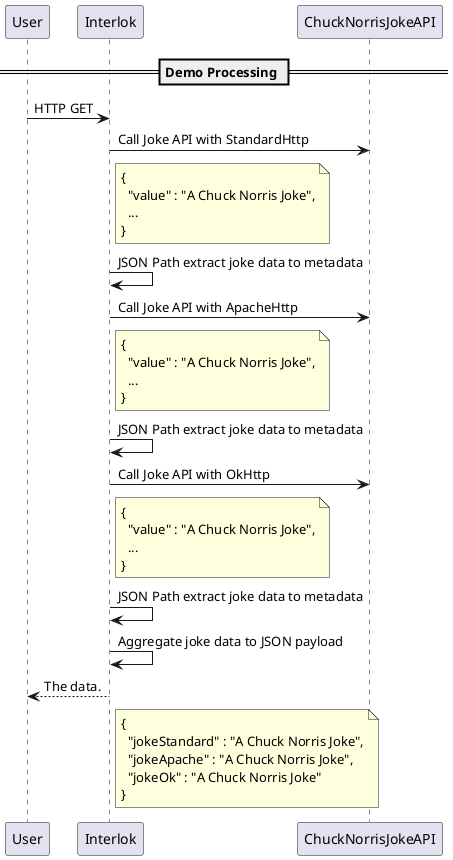 @startuml "Via Interlok"

participant User
participant Interlok
participant ChuckNorrisJokeAPI

== Demo Processing ==
User->Interlok: HTTP GET
Interlok->ChuckNorrisJokeAPI: Call Joke API with StandardHttp
note right of Interlok
{
  "value" : "A Chuck Norris Joke",
  ...
}
end note
Interlok->Interlok: JSON Path extract joke data to metadata
Interlok->ChuckNorrisJokeAPI: Call Joke API with ApacheHttp
note right of Interlok
{
  "value" : "A Chuck Norris Joke",
  ...
}
end note
Interlok->Interlok: JSON Path extract joke data to metadata
Interlok->ChuckNorrisJokeAPI: Call Joke API with OkHttp
note right of Interlok
{
  "value" : "A Chuck Norris Joke",
  ...
}
end note
Interlok->Interlok: JSON Path extract joke data to metadata
Interlok->Interlok: Aggregate joke data to JSON payload
Interlok-->User: The data.
note right of Interlok
{
  "jokeStandard" : "A Chuck Norris Joke",
  "jokeApache" : "A Chuck Norris Joke",
  "jokeOk" : "A Chuck Norris Joke"
}
end note

@enduml
